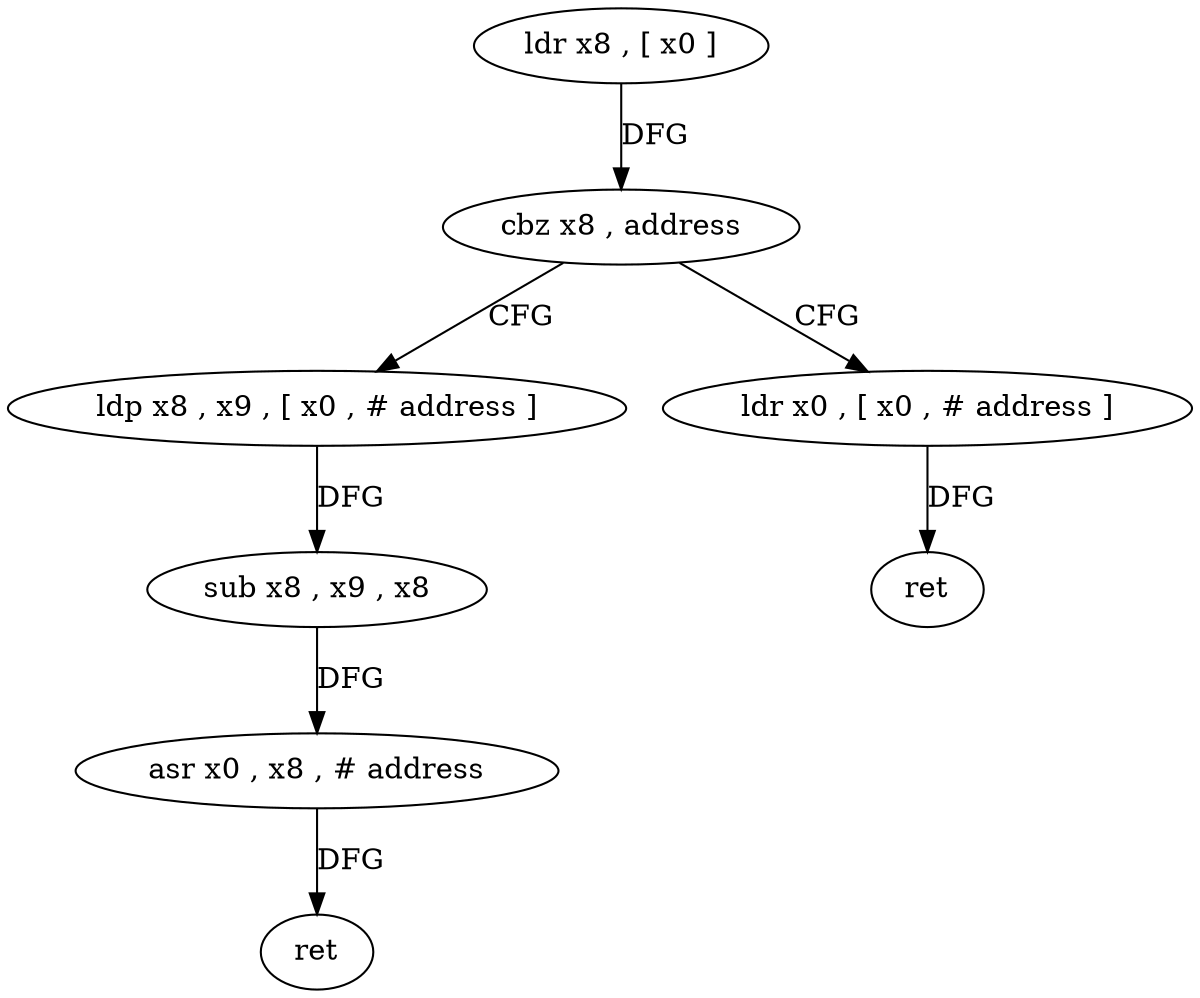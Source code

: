digraph "func" {
"4207748" [label = "ldr x8 , [ x0 ]" ]
"4207752" [label = "cbz x8 , address" ]
"4207764" [label = "ldp x8 , x9 , [ x0 , # address ]" ]
"4207756" [label = "ldr x0 , [ x0 , # address ]" ]
"4207768" [label = "sub x8 , x9 , x8" ]
"4207772" [label = "asr x0 , x8 , # address" ]
"4207776" [label = "ret" ]
"4207760" [label = "ret" ]
"4207748" -> "4207752" [ label = "DFG" ]
"4207752" -> "4207764" [ label = "CFG" ]
"4207752" -> "4207756" [ label = "CFG" ]
"4207764" -> "4207768" [ label = "DFG" ]
"4207756" -> "4207760" [ label = "DFG" ]
"4207768" -> "4207772" [ label = "DFG" ]
"4207772" -> "4207776" [ label = "DFG" ]
}
